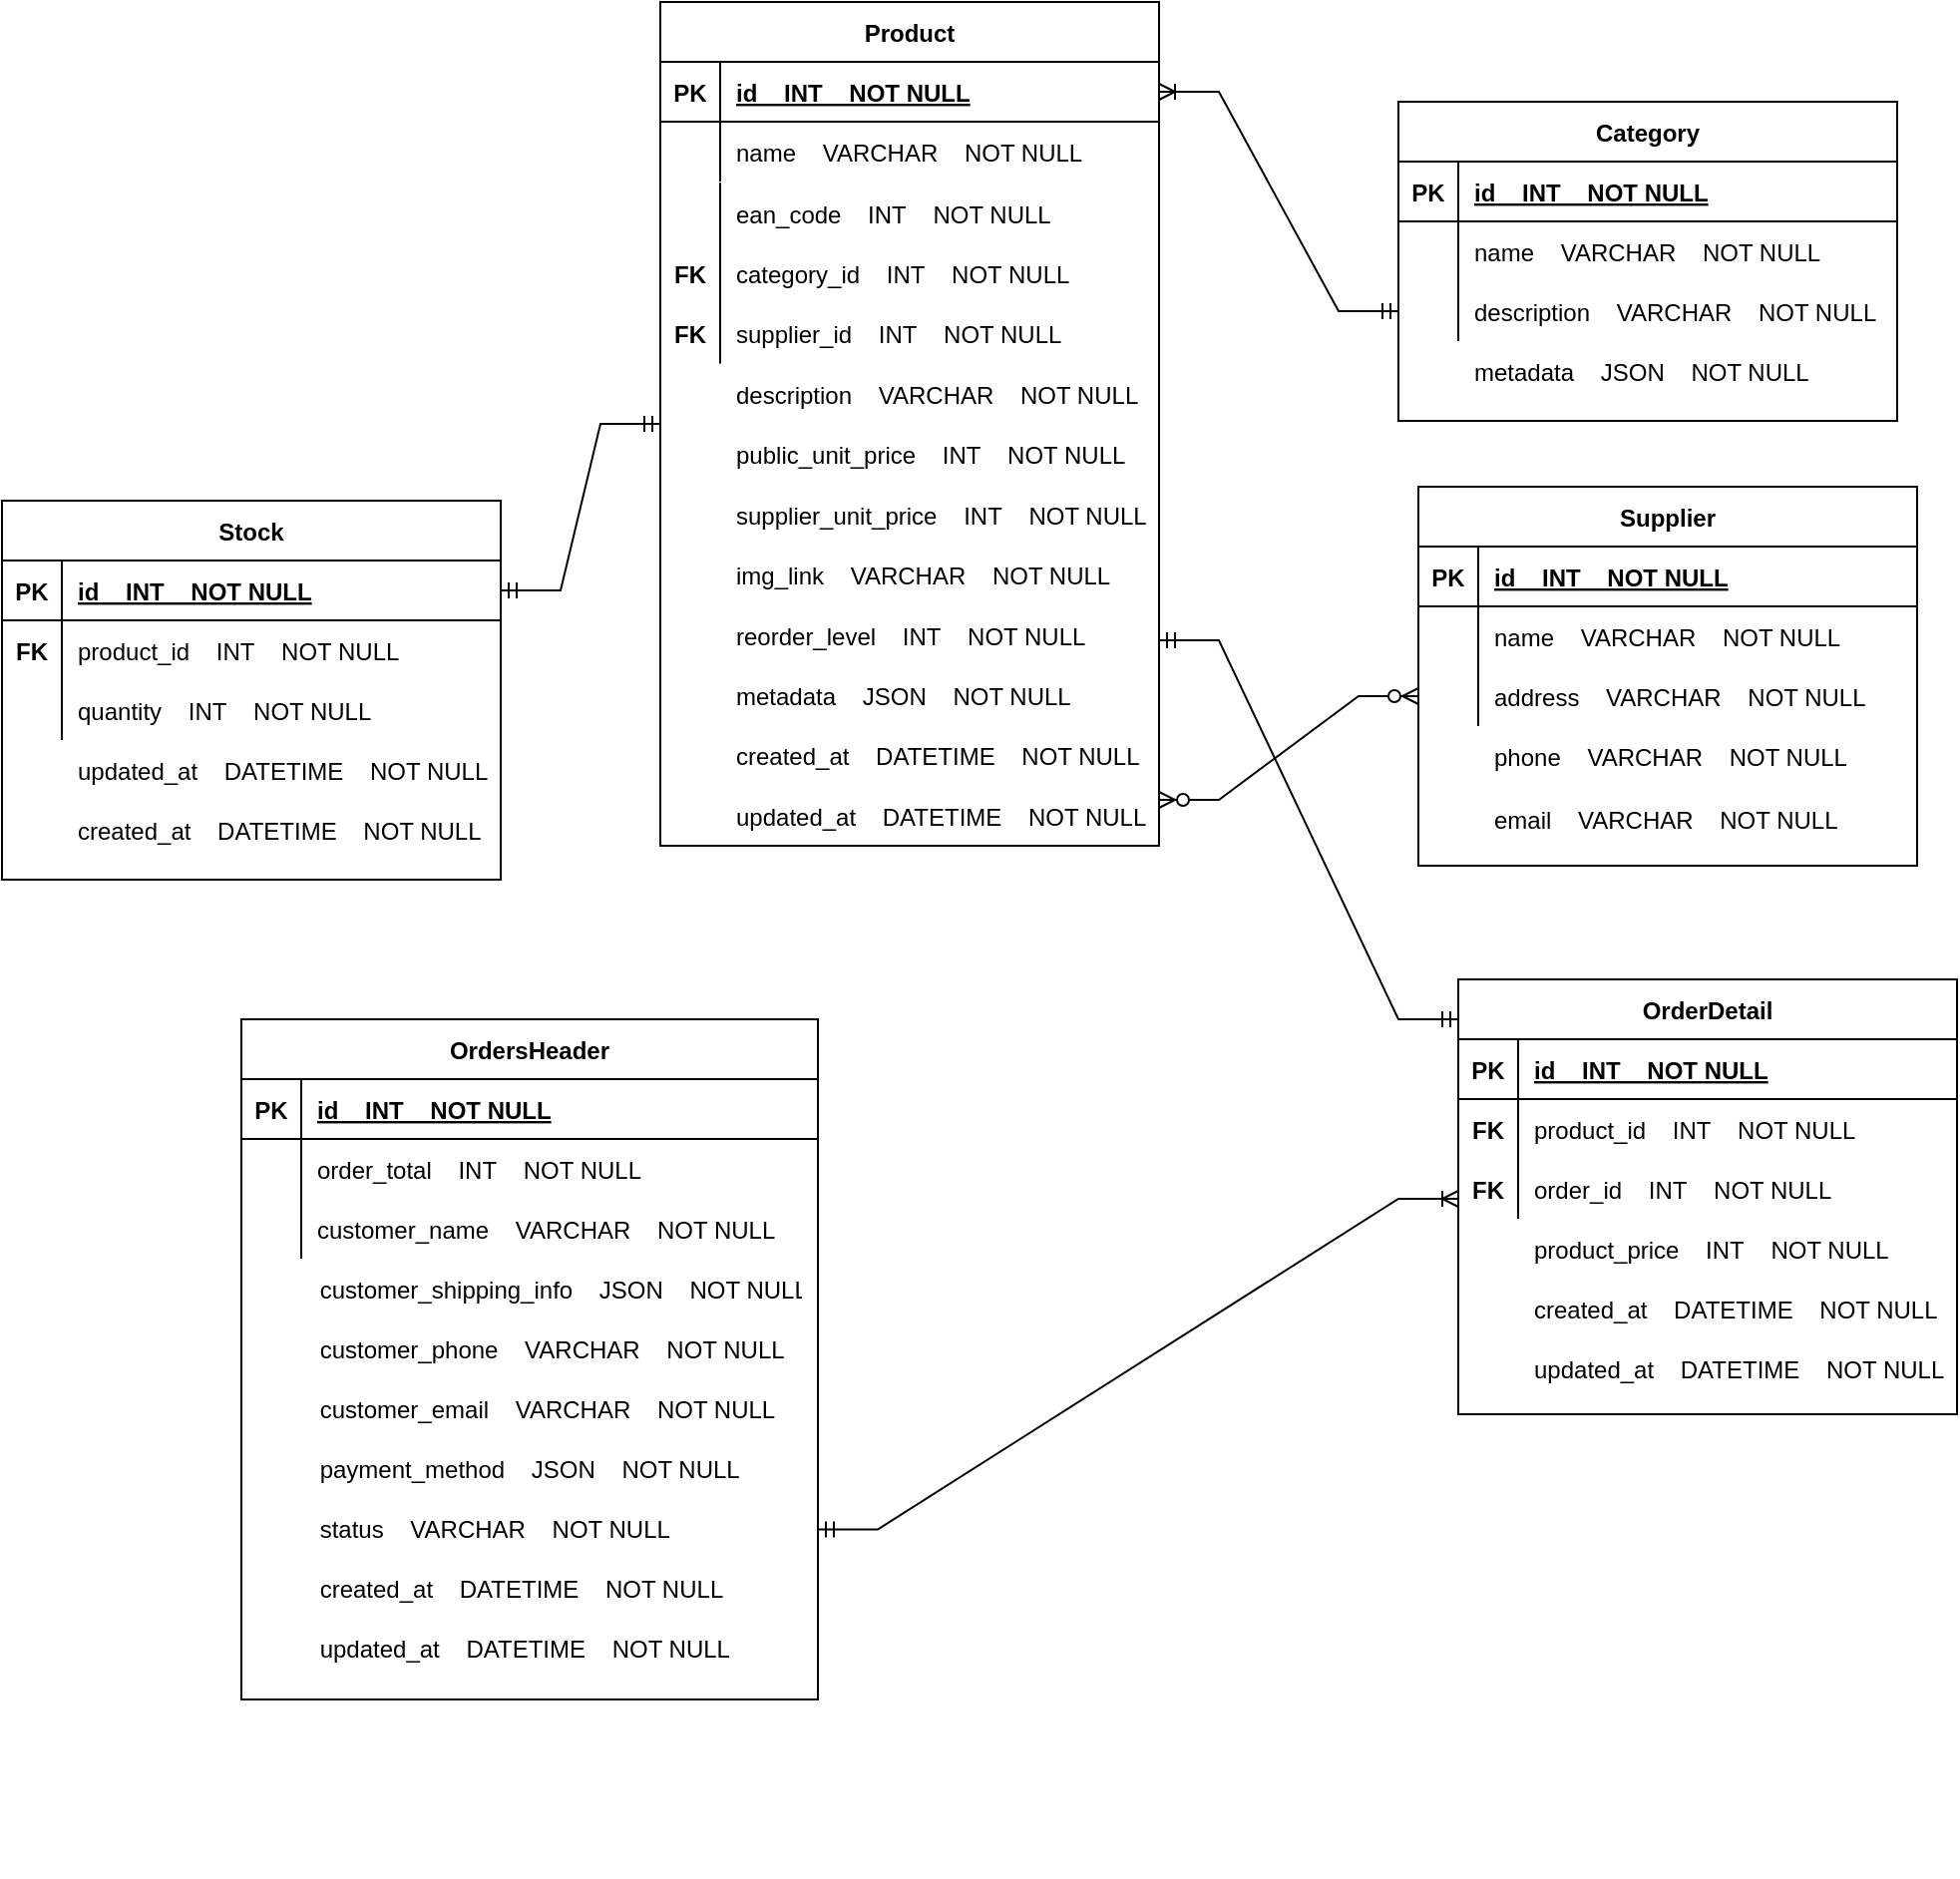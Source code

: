 <mxfile version="26.0.5">
  <diagram id="R2lEEEUBdFMjLlhIrx00" name="Page-1">
    <mxGraphModel dx="1834" dy="624" grid="1" gridSize="10" guides="1" tooltips="1" connect="1" arrows="1" fold="1" page="1" pageScale="1" pageWidth="850" pageHeight="1100" math="0" shadow="0" extFonts="Permanent Marker^https://fonts.googleapis.com/css?family=Permanent+Marker">
      <root>
        <mxCell id="0" />
        <mxCell id="1" parent="0" />
        <mxCell id="oDCol93xk47E9iByFCbb-89" value="" style="group;fontFamily=Helvetica;" parent="1" vertex="1" connectable="0">
          <mxGeometry x="460" y="266.25" width="250" height="236.75" as="geometry" />
        </mxCell>
        <mxCell id="O599vIxPyZ5ag_olLyhW-19" value="" style="group;fontFamily=Helvetica;" vertex="1" connectable="0" parent="oDCol93xk47E9iByFCbb-89">
          <mxGeometry y="6.75" width="250" height="190" as="geometry" />
        </mxCell>
        <mxCell id="C-vyLk0tnHw3VtMMgP7b-13" value="Supplier" style="shape=table;startSize=30;container=1;collapsible=1;childLayout=tableLayout;fixedRows=1;rowLines=0;fontStyle=1;align=center;resizeLast=1;" parent="O599vIxPyZ5ag_olLyhW-19" vertex="1">
          <mxGeometry width="250" height="190" as="geometry" />
        </mxCell>
        <mxCell id="C-vyLk0tnHw3VtMMgP7b-14" value="" style="shape=partialRectangle;collapsible=0;dropTarget=0;pointerEvents=0;fillColor=none;points=[[0,0.5],[1,0.5]];portConstraint=eastwest;top=0;left=0;right=0;bottom=1;fontFamily=Helvetica;" parent="C-vyLk0tnHw3VtMMgP7b-13" vertex="1">
          <mxGeometry y="30" width="250" height="30" as="geometry" />
        </mxCell>
        <mxCell id="C-vyLk0tnHw3VtMMgP7b-15" value="PK" style="shape=partialRectangle;overflow=hidden;connectable=0;fillColor=none;top=0;left=0;bottom=0;right=0;fontStyle=1;fontFamily=Helvetica;" parent="C-vyLk0tnHw3VtMMgP7b-14" vertex="1">
          <mxGeometry width="30" height="30" as="geometry">
            <mxRectangle width="30" height="30" as="alternateBounds" />
          </mxGeometry>
        </mxCell>
        <mxCell id="C-vyLk0tnHw3VtMMgP7b-16" value="id    INT    NOT NULL" style="shape=partialRectangle;overflow=hidden;connectable=0;fillColor=none;top=0;left=0;bottom=0;right=0;align=left;spacingLeft=6;fontStyle=5;fontFamily=Helvetica;" parent="C-vyLk0tnHw3VtMMgP7b-14" vertex="1">
          <mxGeometry x="30" width="220" height="30" as="geometry">
            <mxRectangle width="220" height="30" as="alternateBounds" />
          </mxGeometry>
        </mxCell>
        <mxCell id="C-vyLk0tnHw3VtMMgP7b-17" value="" style="shape=partialRectangle;collapsible=0;dropTarget=0;pointerEvents=0;fillColor=none;points=[[0,0.5],[1,0.5]];portConstraint=eastwest;top=0;left=0;right=0;bottom=0;fontFamily=Helvetica;" parent="C-vyLk0tnHw3VtMMgP7b-13" vertex="1">
          <mxGeometry y="60" width="250" height="30" as="geometry" />
        </mxCell>
        <mxCell id="C-vyLk0tnHw3VtMMgP7b-18" value="" style="shape=partialRectangle;overflow=hidden;connectable=0;fillColor=none;top=0;left=0;bottom=0;right=0;fontFamily=Helvetica;" parent="C-vyLk0tnHw3VtMMgP7b-17" vertex="1">
          <mxGeometry width="30" height="30" as="geometry">
            <mxRectangle width="30" height="30" as="alternateBounds" />
          </mxGeometry>
        </mxCell>
        <mxCell id="C-vyLk0tnHw3VtMMgP7b-19" value="name    VARCHAR    NOT NULL" style="shape=partialRectangle;overflow=hidden;connectable=0;fillColor=none;top=0;left=0;bottom=0;right=0;align=left;spacingLeft=6;fontFamily=Helvetica;" parent="C-vyLk0tnHw3VtMMgP7b-17" vertex="1">
          <mxGeometry x="30" width="220" height="30" as="geometry">
            <mxRectangle width="220" height="30" as="alternateBounds" />
          </mxGeometry>
        </mxCell>
        <mxCell id="C-vyLk0tnHw3VtMMgP7b-20" value="" style="shape=partialRectangle;collapsible=0;dropTarget=0;pointerEvents=0;fillColor=none;points=[[0,0.5],[1,0.5]];portConstraint=eastwest;top=0;left=0;right=0;bottom=0;fontFamily=Helvetica;" parent="C-vyLk0tnHw3VtMMgP7b-13" vertex="1">
          <mxGeometry y="90" width="250" height="30" as="geometry" />
        </mxCell>
        <mxCell id="C-vyLk0tnHw3VtMMgP7b-21" value="" style="shape=partialRectangle;overflow=hidden;connectable=0;fillColor=none;top=0;left=0;bottom=0;right=0;fontFamily=Helvetica;" parent="C-vyLk0tnHw3VtMMgP7b-20" vertex="1">
          <mxGeometry width="30" height="30" as="geometry">
            <mxRectangle width="30" height="30" as="alternateBounds" />
          </mxGeometry>
        </mxCell>
        <mxCell id="C-vyLk0tnHw3VtMMgP7b-22" value="address    VARCHAR    NOT NULL" style="shape=partialRectangle;overflow=hidden;connectable=0;fillColor=none;top=0;left=0;bottom=0;right=0;align=left;spacingLeft=6;fontFamily=Helvetica;" parent="C-vyLk0tnHw3VtMMgP7b-20" vertex="1">
          <mxGeometry x="30" width="220" height="30" as="geometry">
            <mxRectangle width="220" height="30" as="alternateBounds" />
          </mxGeometry>
        </mxCell>
        <mxCell id="O599vIxPyZ5ag_olLyhW-18" value="" style="group;fontFamily=Helvetica;" vertex="1" connectable="0" parent="O599vIxPyZ5ag_olLyhW-19">
          <mxGeometry x="30" y="119.25" width="220" height="63" as="geometry" />
        </mxCell>
        <mxCell id="oDCol93xk47E9iByFCbb-34" value="phone    VARCHAR    NOT NULL" style="shape=partialRectangle;overflow=hidden;connectable=0;fillColor=none;top=0;left=0;bottom=0;right=0;align=left;spacingLeft=6;fontFamily=Helvetica;" parent="O599vIxPyZ5ag_olLyhW-18" vertex="1">
          <mxGeometry width="220" height="31.5" as="geometry">
            <mxRectangle width="220" height="30" as="alternateBounds" />
          </mxGeometry>
        </mxCell>
        <mxCell id="oDCol93xk47E9iByFCbb-35" value="email    VARCHAR    NOT NULL" style="shape=partialRectangle;overflow=hidden;connectable=0;fillColor=none;top=0;left=0;bottom=0;right=0;align=left;spacingLeft=6;fontFamily=Helvetica;" parent="O599vIxPyZ5ag_olLyhW-18" vertex="1">
          <mxGeometry y="31.5" width="220" height="31.5" as="geometry">
            <mxRectangle width="220" height="30" as="alternateBounds" />
          </mxGeometry>
        </mxCell>
        <mxCell id="kDhygVRO_tqBMdC2wP5P-2" value="" style="group;fontFamily=Helvetica;" parent="1" vertex="1" connectable="0">
          <mxGeometry x="80" y="30" width="250" height="423" as="geometry" />
        </mxCell>
        <mxCell id="C-vyLk0tnHw3VtMMgP7b-23" value="Product" style="shape=table;startSize=30;container=1;collapsible=1;childLayout=tableLayout;fixedRows=1;rowLines=0;fontStyle=1;align=center;resizeLast=1;" parent="kDhygVRO_tqBMdC2wP5P-2" vertex="1">
          <mxGeometry width="250" height="423.0" as="geometry">
            <mxRectangle width="90" height="30" as="alternateBounds" />
          </mxGeometry>
        </mxCell>
        <mxCell id="C-vyLk0tnHw3VtMMgP7b-24" value="" style="shape=partialRectangle;collapsible=0;dropTarget=0;pointerEvents=0;fillColor=none;points=[[0,0.5],[1,0.5]];portConstraint=eastwest;top=0;left=0;right=0;bottom=1;fontFamily=Helvetica;" parent="C-vyLk0tnHw3VtMMgP7b-23" vertex="1">
          <mxGeometry y="30" width="250" height="30" as="geometry" />
        </mxCell>
        <mxCell id="C-vyLk0tnHw3VtMMgP7b-25" value="PK" style="shape=partialRectangle;overflow=hidden;connectable=0;fillColor=none;top=0;left=0;bottom=0;right=0;fontStyle=1;fontFamily=Helvetica;" parent="C-vyLk0tnHw3VtMMgP7b-24" vertex="1">
          <mxGeometry width="30" height="30" as="geometry">
            <mxRectangle width="30" height="30" as="alternateBounds" />
          </mxGeometry>
        </mxCell>
        <mxCell id="C-vyLk0tnHw3VtMMgP7b-26" value="id    INT    NOT NULL " style="shape=partialRectangle;overflow=hidden;connectable=0;fillColor=none;top=0;left=0;bottom=0;right=0;align=left;spacingLeft=6;fontStyle=5;fontFamily=Helvetica;" parent="C-vyLk0tnHw3VtMMgP7b-24" vertex="1">
          <mxGeometry x="30" width="220" height="30" as="geometry">
            <mxRectangle width="220" height="30" as="alternateBounds" />
          </mxGeometry>
        </mxCell>
        <mxCell id="C-vyLk0tnHw3VtMMgP7b-27" value="" style="shape=partialRectangle;collapsible=0;dropTarget=0;pointerEvents=0;fillColor=none;points=[[0,0.5],[1,0.5]];portConstraint=eastwest;top=0;left=0;right=0;bottom=0;fontFamily=Helvetica;" parent="C-vyLk0tnHw3VtMMgP7b-23" vertex="1">
          <mxGeometry y="60" width="250" height="30" as="geometry" />
        </mxCell>
        <mxCell id="C-vyLk0tnHw3VtMMgP7b-28" value="" style="shape=partialRectangle;overflow=hidden;connectable=0;fillColor=none;top=0;left=0;bottom=0;right=0;fontFamily=Helvetica;" parent="C-vyLk0tnHw3VtMMgP7b-27" vertex="1">
          <mxGeometry width="30" height="30" as="geometry">
            <mxRectangle width="30" height="30" as="alternateBounds" />
          </mxGeometry>
        </mxCell>
        <mxCell id="C-vyLk0tnHw3VtMMgP7b-29" value="name    VARCHAR    NOT NULL" style="shape=partialRectangle;overflow=hidden;connectable=0;fillColor=none;top=0;left=0;bottom=0;right=0;align=left;spacingLeft=6;fontFamily=Helvetica;" parent="C-vyLk0tnHw3VtMMgP7b-27" vertex="1">
          <mxGeometry x="30" width="220" height="30" as="geometry">
            <mxRectangle width="220" height="30" as="alternateBounds" />
          </mxGeometry>
        </mxCell>
        <mxCell id="oDCol93xk47E9iByFCbb-23" value="description    VARCHAR    NOT NULL" style="shape=partialRectangle;overflow=hidden;connectable=0;fillColor=none;top=0;left=0;bottom=0;right=0;align=left;spacingLeft=6;fontFamily=Helvetica;" parent="kDhygVRO_tqBMdC2wP5P-2" vertex="1">
          <mxGeometry x="30" y="181.286" width="220" height="30.214" as="geometry" />
        </mxCell>
        <mxCell id="oDCol93xk47E9iByFCbb-24" value="public_unit_price    INT    NOT NULL" style="shape=partialRectangle;overflow=hidden;connectable=0;fillColor=none;top=0;left=0;bottom=0;right=0;align=left;spacingLeft=6;fontFamily=Helvetica;" parent="kDhygVRO_tqBMdC2wP5P-2" vertex="1">
          <mxGeometry x="30" y="211.5" width="220" height="30.214" as="geometry" />
        </mxCell>
        <mxCell id="oDCol93xk47E9iByFCbb-25" value="supplier_unit_price    INT    NOT NULL" style="shape=partialRectangle;overflow=hidden;connectable=0;fillColor=none;top=0;left=0;bottom=0;right=0;align=left;spacingLeft=6;fontFamily=Helvetica;" parent="kDhygVRO_tqBMdC2wP5P-2" vertex="1">
          <mxGeometry x="30" y="241.714" width="220" height="30.214" as="geometry" />
        </mxCell>
        <mxCell id="oDCol93xk47E9iByFCbb-26" value="created_at    DATETIME    NOT NULL" style="shape=partialRectangle;overflow=hidden;connectable=0;fillColor=none;top=0;left=0;bottom=0;right=0;align=left;spacingLeft=6;fontFamily=Helvetica;" parent="kDhygVRO_tqBMdC2wP5P-2" vertex="1">
          <mxGeometry x="30" y="362.571" width="220" height="30.214" as="geometry" />
        </mxCell>
        <mxCell id="oDCol93xk47E9iByFCbb-27" value="reorder_level    INT    NOT NULL" style="shape=partialRectangle;overflow=hidden;connectable=0;fillColor=none;top=0;left=0;bottom=0;right=0;align=left;spacingLeft=6;fontFamily=Helvetica;" parent="kDhygVRO_tqBMdC2wP5P-2" vertex="1">
          <mxGeometry x="30" y="302.143" width="220" height="30.214" as="geometry" />
        </mxCell>
        <mxCell id="oDCol93xk47E9iByFCbb-28" value="updated_at    DATETIME    NOT NULL" style="shape=partialRectangle;overflow=hidden;connectable=0;fillColor=none;top=0;left=0;bottom=0;right=0;align=left;spacingLeft=6;fontFamily=Helvetica;" parent="kDhygVRO_tqBMdC2wP5P-2" vertex="1">
          <mxGeometry x="30" y="392.786" width="220" height="30.214" as="geometry" />
        </mxCell>
        <mxCell id="oDCol93xk47E9iByFCbb-29" value="img_link    VARCHAR    NOT NULL" style="shape=partialRectangle;overflow=hidden;connectable=0;fillColor=none;top=0;left=0;bottom=0;right=0;align=left;spacingLeft=6;fontFamily=Helvetica;" parent="kDhygVRO_tqBMdC2wP5P-2" vertex="1">
          <mxGeometry x="30" y="271.929" width="220" height="30.214" as="geometry" />
        </mxCell>
        <mxCell id="oDCol93xk47E9iByFCbb-30" value="metadata    JSON    NOT NULL" style="shape=partialRectangle;overflow=hidden;connectable=0;fillColor=none;top=0;left=0;bottom=0;right=0;align=left;spacingLeft=6;fontFamily=Helvetica;" parent="kDhygVRO_tqBMdC2wP5P-2" vertex="1">
          <mxGeometry x="30" y="332.357" width="220" height="30.214" as="geometry" />
        </mxCell>
        <mxCell id="oDCol93xk47E9iByFCbb-31" value="category_id    INT    NOT NULL" style="shape=partialRectangle;overflow=hidden;connectable=0;fillColor=none;top=0;left=0;bottom=0;right=0;align=left;spacingLeft=6;fontFamily=Helvetica;" parent="kDhygVRO_tqBMdC2wP5P-2" vertex="1">
          <mxGeometry x="30" y="120.857" width="220" height="30.214" as="geometry" />
        </mxCell>
        <mxCell id="oDCol93xk47E9iByFCbb-32" value="supplier_id    INT    NOT NULL" style="shape=partialRectangle;overflow=hidden;connectable=0;fillColor=none;top=0;left=0;bottom=0;right=0;align=left;spacingLeft=6;fontFamily=Helvetica;" parent="kDhygVRO_tqBMdC2wP5P-2" vertex="1">
          <mxGeometry x="30" y="151.071" width="220" height="30.214" as="geometry" />
        </mxCell>
        <mxCell id="oDCol93xk47E9iByFCbb-88" value="ean_code    INT    NOT NULL" style="shape=partialRectangle;overflow=hidden;connectable=0;fillColor=none;top=0;left=0;bottom=0;right=0;align=left;spacingLeft=6;fontFamily=Helvetica;" parent="kDhygVRO_tqBMdC2wP5P-2" vertex="1">
          <mxGeometry x="30" y="90.643" width="220" height="30.214" as="geometry" />
        </mxCell>
        <mxCell id="kDhygVRO_tqBMdC2wP5P-8" value="" style="endArrow=none;html=1;rounded=0;fontFamily=Helvetica;" parent="kDhygVRO_tqBMdC2wP5P-2" edge="1">
          <mxGeometry width="50" height="50" relative="1" as="geometry">
            <mxPoint x="30" y="181.286" as="sourcePoint" />
            <mxPoint x="30" y="90.643" as="targetPoint" />
          </mxGeometry>
        </mxCell>
        <mxCell id="kDhygVRO_tqBMdC2wP5P-10" value="FK" style="shape=partialRectangle;overflow=hidden;connectable=0;fillColor=none;top=0;left=0;bottom=0;right=0;fontStyle=1;" parent="kDhygVRO_tqBMdC2wP5P-2" vertex="1">
          <mxGeometry y="120.857" width="30" height="30.214" as="geometry">
            <mxRectangle width="30" height="30" as="alternateBounds" />
          </mxGeometry>
        </mxCell>
        <mxCell id="kDhygVRO_tqBMdC2wP5P-11" value="FK" style="shape=partialRectangle;overflow=hidden;connectable=0;fillColor=none;top=0;left=0;bottom=0;right=0;fontStyle=1;" parent="kDhygVRO_tqBMdC2wP5P-2" vertex="1">
          <mxGeometry y="151.071" width="30" height="30.214" as="geometry">
            <mxRectangle width="30" height="30" as="alternateBounds" />
          </mxGeometry>
        </mxCell>
        <mxCell id="O599vIxPyZ5ag_olLyhW-17" value="y" style="group;fontFamily=Helvetica;" vertex="1" connectable="0" parent="1">
          <mxGeometry x="450" y="80" width="250" height="160" as="geometry" />
        </mxCell>
        <mxCell id="C-vyLk0tnHw3VtMMgP7b-2" value="Category" style="shape=table;startSize=30;container=1;collapsible=1;childLayout=tableLayout;fixedRows=1;rowLines=0;fontStyle=1;align=center;resizeLast=1;" parent="O599vIxPyZ5ag_olLyhW-17" vertex="1">
          <mxGeometry width="250" height="160" as="geometry" />
        </mxCell>
        <mxCell id="C-vyLk0tnHw3VtMMgP7b-3" value="" style="shape=partialRectangle;collapsible=0;dropTarget=0;pointerEvents=0;fillColor=none;points=[[0,0.5],[1,0.5]];portConstraint=eastwest;top=0;left=0;right=0;bottom=1;fontFamily=Helvetica;" parent="C-vyLk0tnHw3VtMMgP7b-2" vertex="1">
          <mxGeometry y="30" width="250" height="30" as="geometry" />
        </mxCell>
        <mxCell id="C-vyLk0tnHw3VtMMgP7b-4" value="PK" style="shape=partialRectangle;overflow=hidden;connectable=0;fillColor=none;top=0;left=0;bottom=0;right=0;fontStyle=1;fontFamily=Helvetica;" parent="C-vyLk0tnHw3VtMMgP7b-3" vertex="1">
          <mxGeometry width="30" height="30" as="geometry">
            <mxRectangle width="30" height="30" as="alternateBounds" />
          </mxGeometry>
        </mxCell>
        <mxCell id="C-vyLk0tnHw3VtMMgP7b-5" value="id    INT    NOT NULL" style="shape=partialRectangle;overflow=hidden;connectable=0;fillColor=none;top=0;left=0;bottom=0;right=0;align=left;spacingLeft=6;fontStyle=5;fontFamily=Helvetica;" parent="C-vyLk0tnHw3VtMMgP7b-3" vertex="1">
          <mxGeometry x="30" width="220" height="30" as="geometry">
            <mxRectangle width="220" height="30" as="alternateBounds" />
          </mxGeometry>
        </mxCell>
        <mxCell id="C-vyLk0tnHw3VtMMgP7b-6" value="" style="shape=partialRectangle;collapsible=0;dropTarget=0;pointerEvents=0;fillColor=none;points=[[0,0.5],[1,0.5]];portConstraint=eastwest;top=0;left=0;right=0;bottom=0;fontFamily=Helvetica;" parent="C-vyLk0tnHw3VtMMgP7b-2" vertex="1">
          <mxGeometry y="60" width="250" height="30" as="geometry" />
        </mxCell>
        <mxCell id="C-vyLk0tnHw3VtMMgP7b-7" value="" style="shape=partialRectangle;overflow=hidden;connectable=0;fillColor=none;top=0;left=0;bottom=0;right=0;fontFamily=Helvetica;" parent="C-vyLk0tnHw3VtMMgP7b-6" vertex="1">
          <mxGeometry width="30" height="30" as="geometry">
            <mxRectangle width="30" height="30" as="alternateBounds" />
          </mxGeometry>
        </mxCell>
        <mxCell id="C-vyLk0tnHw3VtMMgP7b-8" value="name    VARCHAR    NOT NULL" style="shape=partialRectangle;overflow=hidden;connectable=0;fillColor=none;top=0;left=0;bottom=0;right=0;align=left;spacingLeft=6;fontFamily=Helvetica;" parent="C-vyLk0tnHw3VtMMgP7b-6" vertex="1">
          <mxGeometry x="30" width="220" height="30" as="geometry">
            <mxRectangle width="220" height="30" as="alternateBounds" />
          </mxGeometry>
        </mxCell>
        <mxCell id="C-vyLk0tnHw3VtMMgP7b-9" value="" style="shape=partialRectangle;collapsible=0;dropTarget=0;pointerEvents=0;fillColor=none;points=[[0,0.5],[1,0.5]];portConstraint=eastwest;top=0;left=0;right=0;bottom=0;fontFamily=Helvetica;" parent="C-vyLk0tnHw3VtMMgP7b-2" vertex="1">
          <mxGeometry y="90" width="250" height="30" as="geometry" />
        </mxCell>
        <mxCell id="C-vyLk0tnHw3VtMMgP7b-10" value="" style="shape=partialRectangle;overflow=hidden;connectable=0;fillColor=none;top=0;left=0;bottom=0;right=0;fontFamily=Helvetica;" parent="C-vyLk0tnHw3VtMMgP7b-9" vertex="1">
          <mxGeometry width="30" height="30" as="geometry">
            <mxRectangle width="30" height="30" as="alternateBounds" />
          </mxGeometry>
        </mxCell>
        <mxCell id="C-vyLk0tnHw3VtMMgP7b-11" value="description    VARCHAR    NOT NULL" style="shape=partialRectangle;overflow=hidden;connectable=0;fillColor=none;top=0;left=0;bottom=0;right=0;align=left;spacingLeft=6;fontFamily=Helvetica;" parent="C-vyLk0tnHw3VtMMgP7b-9" vertex="1">
          <mxGeometry x="30" width="220" height="30" as="geometry">
            <mxRectangle width="220" height="30" as="alternateBounds" />
          </mxGeometry>
        </mxCell>
        <mxCell id="oDCol93xk47E9iByFCbb-91" value="metadata    JSON    NOT NULL" style="shape=partialRectangle;overflow=hidden;connectable=0;fillColor=none;top=0;left=0;bottom=0;right=0;align=left;spacingLeft=6;fontFamily=Helvetica;" parent="O599vIxPyZ5ag_olLyhW-17" vertex="1">
          <mxGeometry x="30" y="120" width="220" height="30" as="geometry">
            <mxRectangle width="220" height="30" as="alternateBounds" />
          </mxGeometry>
        </mxCell>
        <mxCell id="O599vIxPyZ5ag_olLyhW-20" value="" style="group;fontFamily=Helvetica;" vertex="1" connectable="0" parent="1">
          <mxGeometry x="-250" y="280" width="402" height="610" as="geometry" />
        </mxCell>
        <mxCell id="oDCol93xk47E9iByFCbb-37" value="Stock" style="shape=table;startSize=30;container=1;collapsible=1;childLayout=tableLayout;fixedRows=1;rowLines=0;fontStyle=1;align=center;resizeLast=1;" parent="O599vIxPyZ5ag_olLyhW-20" vertex="1">
          <mxGeometry width="250" height="190" as="geometry" />
        </mxCell>
        <mxCell id="oDCol93xk47E9iByFCbb-38" value="" style="shape=partialRectangle;collapsible=0;dropTarget=0;pointerEvents=0;fillColor=none;points=[[0,0.5],[1,0.5]];portConstraint=eastwest;top=0;left=0;right=0;bottom=1;fontFamily=Helvetica;" parent="oDCol93xk47E9iByFCbb-37" vertex="1">
          <mxGeometry y="30" width="250" height="30" as="geometry" />
        </mxCell>
        <mxCell id="oDCol93xk47E9iByFCbb-39" value="PK" style="shape=partialRectangle;overflow=hidden;connectable=0;fillColor=none;top=0;left=0;bottom=0;right=0;fontStyle=1;fontFamily=Helvetica;" parent="oDCol93xk47E9iByFCbb-38" vertex="1">
          <mxGeometry width="30" height="30" as="geometry">
            <mxRectangle width="30" height="30" as="alternateBounds" />
          </mxGeometry>
        </mxCell>
        <mxCell id="oDCol93xk47E9iByFCbb-40" value="id    INT    NOT NULL" style="shape=partialRectangle;overflow=hidden;connectable=0;fillColor=none;top=0;left=0;bottom=0;right=0;align=left;spacingLeft=6;fontStyle=5;fontFamily=Helvetica;" parent="oDCol93xk47E9iByFCbb-38" vertex="1">
          <mxGeometry x="30" width="220" height="30" as="geometry">
            <mxRectangle width="220" height="30" as="alternateBounds" />
          </mxGeometry>
        </mxCell>
        <mxCell id="oDCol93xk47E9iByFCbb-41" value="" style="shape=partialRectangle;collapsible=0;dropTarget=0;pointerEvents=0;fillColor=none;points=[[0,0.5],[1,0.5]];portConstraint=eastwest;top=0;left=0;right=0;bottom=0;fontFamily=Helvetica;" parent="oDCol93xk47E9iByFCbb-37" vertex="1">
          <mxGeometry y="60" width="250" height="30" as="geometry" />
        </mxCell>
        <mxCell id="oDCol93xk47E9iByFCbb-42" value="" style="shape=partialRectangle;overflow=hidden;connectable=0;fillColor=none;top=0;left=0;bottom=0;right=0;fontFamily=Helvetica;" parent="oDCol93xk47E9iByFCbb-41" vertex="1">
          <mxGeometry width="30" height="30" as="geometry">
            <mxRectangle width="30" height="30" as="alternateBounds" />
          </mxGeometry>
        </mxCell>
        <mxCell id="oDCol93xk47E9iByFCbb-43" value="product_id    INT    NOT NULL" style="shape=partialRectangle;overflow=hidden;connectable=0;fillColor=none;top=0;left=0;bottom=0;right=0;align=left;spacingLeft=6;fontFamily=Helvetica;" parent="oDCol93xk47E9iByFCbb-41" vertex="1">
          <mxGeometry x="30" width="220" height="30" as="geometry">
            <mxRectangle width="220" height="30" as="alternateBounds" />
          </mxGeometry>
        </mxCell>
        <mxCell id="oDCol93xk47E9iByFCbb-44" value="" style="shape=partialRectangle;collapsible=0;dropTarget=0;pointerEvents=0;fillColor=none;points=[[0,0.5],[1,0.5]];portConstraint=eastwest;top=0;left=0;right=0;bottom=0;fontFamily=Helvetica;" parent="oDCol93xk47E9iByFCbb-37" vertex="1">
          <mxGeometry y="90" width="250" height="30" as="geometry" />
        </mxCell>
        <mxCell id="oDCol93xk47E9iByFCbb-45" value="" style="shape=partialRectangle;overflow=hidden;connectable=0;fillColor=none;top=0;left=0;bottom=0;right=0;fontFamily=Helvetica;" parent="oDCol93xk47E9iByFCbb-44" vertex="1">
          <mxGeometry width="30" height="30" as="geometry">
            <mxRectangle width="30" height="30" as="alternateBounds" />
          </mxGeometry>
        </mxCell>
        <mxCell id="oDCol93xk47E9iByFCbb-46" value="quantity    INT    NOT NULL" style="shape=partialRectangle;overflow=hidden;connectable=0;fillColor=none;top=0;left=0;bottom=0;right=0;align=left;spacingLeft=6;fontFamily=Helvetica;" parent="oDCol93xk47E9iByFCbb-44" vertex="1">
          <mxGeometry x="30" width="220" height="30" as="geometry">
            <mxRectangle width="220" height="30" as="alternateBounds" />
          </mxGeometry>
        </mxCell>
        <mxCell id="oDCol93xk47E9iByFCbb-67" value="updated_at    DATETIME    NOT NULL" style="shape=partialRectangle;overflow=hidden;connectable=0;fillColor=none;top=0;left=0;bottom=0;right=0;align=left;spacingLeft=6;fontFamily=Helvetica;" parent="O599vIxPyZ5ag_olLyhW-20" vertex="1">
          <mxGeometry x="30" y="120" width="220" height="30" as="geometry">
            <mxRectangle width="220" height="30" as="alternateBounds" />
          </mxGeometry>
        </mxCell>
        <mxCell id="oDCol93xk47E9iByFCbb-68" value="created_at    DATETIME    NOT NULL" style="shape=partialRectangle;overflow=hidden;connectable=0;fillColor=none;top=0;left=0;bottom=0;right=0;align=left;spacingLeft=6;fontFamily=Helvetica;" parent="O599vIxPyZ5ag_olLyhW-20" vertex="1">
          <mxGeometry x="30" y="150" width="220" height="30" as="geometry">
            <mxRectangle width="220" height="30" as="alternateBounds" />
          </mxGeometry>
        </mxCell>
        <mxCell id="kDhygVRO_tqBMdC2wP5P-15" value="FK" style="shape=partialRectangle;overflow=hidden;connectable=0;fillColor=none;top=0;left=0;bottom=0;right=0;fontStyle=1;" parent="O599vIxPyZ5ag_olLyhW-20" vertex="1">
          <mxGeometry y="60" width="30" height="30" as="geometry">
            <mxRectangle width="30" height="30" as="alternateBounds" />
          </mxGeometry>
        </mxCell>
        <mxCell id="oDCol93xk47E9iByFCbb-70" value="" style="group;fontFamily=Helvetica;" parent="O599vIxPyZ5ag_olLyhW-20" vertex="1" connectable="0">
          <mxGeometry x="110" y="330" width="282" height="360" as="geometry" />
        </mxCell>
        <mxCell id="O599vIxPyZ5ag_olLyhW-22" value="" style="group;fontFamily=Helvetica;" vertex="1" connectable="0" parent="oDCol93xk47E9iByFCbb-70">
          <mxGeometry x="10" y="-70" width="289" height="341" as="geometry" />
        </mxCell>
        <mxCell id="oDCol93xk47E9iByFCbb-58" value="customer_shipping_info    JSON    NOT NULL" style="shape=partialRectangle;overflow=hidden;connectable=0;fillColor=none;top=0;left=0;bottom=0;right=0;align=left;spacingLeft=6;fontFamily=Helvetica;" parent="O599vIxPyZ5ag_olLyhW-22" vertex="1">
          <mxGeometry x="31.333" y="120" width="250.667" height="30" as="geometry">
            <mxRectangle width="240" height="30" as="alternateBounds" />
          </mxGeometry>
        </mxCell>
        <mxCell id="oDCol93xk47E9iByFCbb-59" value="customer_phone    VARCHAR    NOT NULL" style="shape=partialRectangle;overflow=hidden;connectable=0;fillColor=none;top=0;left=0;bottom=0;right=0;align=left;spacingLeft=6;fontFamily=Helvetica;" parent="O599vIxPyZ5ag_olLyhW-22" vertex="1">
          <mxGeometry x="31.333" y="150" width="250.667" height="30" as="geometry">
            <mxRectangle width="240" height="30" as="alternateBounds" />
          </mxGeometry>
        </mxCell>
        <mxCell id="oDCol93xk47E9iByFCbb-60" value="customer_email    VARCHAR    NOT NULL" style="shape=partialRectangle;overflow=hidden;connectable=0;fillColor=none;top=0;left=0;bottom=0;right=0;align=left;spacingLeft=6;fontFamily=Helvetica;" parent="O599vIxPyZ5ag_olLyhW-22" vertex="1">
          <mxGeometry x="31.33" y="180" width="250.67" height="30" as="geometry">
            <mxRectangle width="240" height="30" as="alternateBounds" />
          </mxGeometry>
        </mxCell>
        <mxCell id="oDCol93xk47E9iByFCbb-61" value="payment_method    JSON    NOT NULL" style="shape=partialRectangle;overflow=hidden;connectable=0;fillColor=none;top=0;left=0;bottom=0;right=0;align=left;spacingLeft=6;fontFamily=Helvetica;" parent="O599vIxPyZ5ag_olLyhW-22" vertex="1">
          <mxGeometry x="31.333" y="210" width="250.667" height="30" as="geometry">
            <mxRectangle width="240" height="30" as="alternateBounds" />
          </mxGeometry>
        </mxCell>
        <mxCell id="oDCol93xk47E9iByFCbb-62" value="status    VARCHAR    NOT NULL" style="shape=partialRectangle;overflow=hidden;connectable=0;fillColor=none;top=0;left=0;bottom=0;right=0;align=left;spacingLeft=6;fontFamily=Helvetica;" parent="O599vIxPyZ5ag_olLyhW-22" vertex="1">
          <mxGeometry x="31.333" y="240" width="250.667" height="30" as="geometry">
            <mxRectangle width="240" height="30" as="alternateBounds" />
          </mxGeometry>
        </mxCell>
        <mxCell id="oDCol93xk47E9iByFCbb-63" value="created_at    DATETIME    NOT NULL" style="shape=partialRectangle;overflow=hidden;connectable=0;fillColor=none;top=0;left=0;bottom=0;right=0;align=left;spacingLeft=6;fontFamily=Helvetica;" parent="O599vIxPyZ5ag_olLyhW-22" vertex="1">
          <mxGeometry x="31.333" y="270" width="250.667" height="30" as="geometry">
            <mxRectangle width="240" height="30" as="alternateBounds" />
          </mxGeometry>
        </mxCell>
        <mxCell id="oDCol93xk47E9iByFCbb-69" value="updated_at    DATETIME    NOT NULL" style="shape=partialRectangle;overflow=hidden;connectable=0;fillColor=none;top=0;left=0;bottom=0;right=0;align=left;spacingLeft=6;fontFamily=Helvetica;" parent="O599vIxPyZ5ag_olLyhW-22" vertex="1">
          <mxGeometry x="31.333" y="300" width="250.667" height="30" as="geometry">
            <mxRectangle width="240" height="30" as="alternateBounds" />
          </mxGeometry>
        </mxCell>
        <mxCell id="oDCol93xk47E9iByFCbb-48" value="OrdersHeader" style="shape=table;startSize=30;container=1;collapsible=1;childLayout=tableLayout;fixedRows=1;rowLines=0;fontStyle=1;align=center;resizeLast=1;" parent="O599vIxPyZ5ag_olLyhW-22" vertex="1">
          <mxGeometry width="289" height="341" as="geometry" />
        </mxCell>
        <mxCell id="oDCol93xk47E9iByFCbb-49" value="" style="shape=partialRectangle;collapsible=0;dropTarget=0;pointerEvents=0;fillColor=none;points=[[0,0.5],[1,0.5]];portConstraint=eastwest;top=0;left=0;right=0;bottom=1;fontFamily=Helvetica;" parent="oDCol93xk47E9iByFCbb-48" vertex="1">
          <mxGeometry y="30" width="289" height="30" as="geometry" />
        </mxCell>
        <mxCell id="oDCol93xk47E9iByFCbb-50" value="PK" style="shape=partialRectangle;overflow=hidden;connectable=0;fillColor=none;top=0;left=0;bottom=0;right=0;fontStyle=1;fontFamily=Helvetica;" parent="oDCol93xk47E9iByFCbb-49" vertex="1">
          <mxGeometry width="30" height="30" as="geometry">
            <mxRectangle width="30" height="30" as="alternateBounds" />
          </mxGeometry>
        </mxCell>
        <mxCell id="oDCol93xk47E9iByFCbb-51" value="id    INT    NOT NULL" style="shape=partialRectangle;overflow=hidden;connectable=0;fillColor=none;top=0;left=0;bottom=0;right=0;align=left;spacingLeft=6;fontStyle=5;fontFamily=Helvetica;" parent="oDCol93xk47E9iByFCbb-49" vertex="1">
          <mxGeometry x="30" width="259" height="30" as="geometry">
            <mxRectangle width="259" height="30" as="alternateBounds" />
          </mxGeometry>
        </mxCell>
        <mxCell id="oDCol93xk47E9iByFCbb-52" value="" style="shape=partialRectangle;collapsible=0;dropTarget=0;pointerEvents=0;fillColor=none;points=[[0,0.5],[1,0.5]];portConstraint=eastwest;top=0;left=0;right=0;bottom=0;fontFamily=Helvetica;" parent="oDCol93xk47E9iByFCbb-48" vertex="1">
          <mxGeometry y="60" width="289" height="30" as="geometry" />
        </mxCell>
        <mxCell id="oDCol93xk47E9iByFCbb-53" value="" style="shape=partialRectangle;overflow=hidden;connectable=0;fillColor=none;top=0;left=0;bottom=0;right=0;fontFamily=Helvetica;" parent="oDCol93xk47E9iByFCbb-52" vertex="1">
          <mxGeometry width="30" height="30" as="geometry">
            <mxRectangle width="30" height="30" as="alternateBounds" />
          </mxGeometry>
        </mxCell>
        <mxCell id="oDCol93xk47E9iByFCbb-54" value="order_total    INT    NOT NULL" style="shape=partialRectangle;overflow=hidden;connectable=0;fillColor=none;top=0;left=0;bottom=0;right=0;align=left;spacingLeft=6;fontFamily=Helvetica;" parent="oDCol93xk47E9iByFCbb-52" vertex="1">
          <mxGeometry x="30" width="259" height="30" as="geometry">
            <mxRectangle width="259" height="30" as="alternateBounds" />
          </mxGeometry>
        </mxCell>
        <mxCell id="oDCol93xk47E9iByFCbb-55" value="" style="shape=partialRectangle;collapsible=0;dropTarget=0;pointerEvents=0;fillColor=none;points=[[0,0.5],[1,0.5]];portConstraint=eastwest;top=0;left=0;right=0;bottom=0;fontFamily=Helvetica;" parent="oDCol93xk47E9iByFCbb-48" vertex="1">
          <mxGeometry y="90" width="289" height="30" as="geometry" />
        </mxCell>
        <mxCell id="oDCol93xk47E9iByFCbb-56" value="" style="shape=partialRectangle;overflow=hidden;connectable=0;fillColor=none;top=0;left=0;bottom=0;right=0;fontFamily=Helvetica;" parent="oDCol93xk47E9iByFCbb-55" vertex="1">
          <mxGeometry width="30" height="30" as="geometry">
            <mxRectangle width="30" height="30" as="alternateBounds" />
          </mxGeometry>
        </mxCell>
        <mxCell id="oDCol93xk47E9iByFCbb-57" value="customer_name    VARCHAR    NOT NULL" style="shape=partialRectangle;overflow=hidden;connectable=0;fillColor=none;top=0;left=0;bottom=0;right=0;align=left;spacingLeft=6;fontFamily=Helvetica;" parent="oDCol93xk47E9iByFCbb-55" vertex="1">
          <mxGeometry x="30" width="259" height="30" as="geometry">
            <mxRectangle width="259" height="30" as="alternateBounds" />
          </mxGeometry>
        </mxCell>
        <mxCell id="O599vIxPyZ5ag_olLyhW-21" value="" style="group;fontFamily=Helvetica;" vertex="1" connectable="0" parent="1">
          <mxGeometry x="480" y="520" width="250" height="218" as="geometry" />
        </mxCell>
        <mxCell id="oDCol93xk47E9iByFCbb-73" value="OrderDetail" style="shape=table;startSize=30;container=1;collapsible=1;childLayout=tableLayout;fixedRows=1;rowLines=0;fontStyle=1;align=center;resizeLast=1;" parent="O599vIxPyZ5ag_olLyhW-21" vertex="1">
          <mxGeometry width="250" height="218" as="geometry" />
        </mxCell>
        <mxCell id="oDCol93xk47E9iByFCbb-74" value="" style="shape=partialRectangle;collapsible=0;dropTarget=0;pointerEvents=0;fillColor=none;points=[[0,0.5],[1,0.5]];portConstraint=eastwest;top=0;left=0;right=0;bottom=1;fontFamily=Helvetica;" parent="oDCol93xk47E9iByFCbb-73" vertex="1">
          <mxGeometry y="30" width="250" height="30" as="geometry" />
        </mxCell>
        <mxCell id="oDCol93xk47E9iByFCbb-75" value="PK" style="shape=partialRectangle;overflow=hidden;connectable=0;fillColor=none;top=0;left=0;bottom=0;right=0;fontStyle=1;fontFamily=Helvetica;" parent="oDCol93xk47E9iByFCbb-74" vertex="1">
          <mxGeometry width="30" height="30" as="geometry">
            <mxRectangle width="30" height="30" as="alternateBounds" />
          </mxGeometry>
        </mxCell>
        <mxCell id="oDCol93xk47E9iByFCbb-76" value="id    INT    NOT NULL" style="shape=partialRectangle;overflow=hidden;connectable=0;fillColor=none;top=0;left=0;bottom=0;right=0;align=left;spacingLeft=6;fontStyle=5;fontFamily=Helvetica;" parent="oDCol93xk47E9iByFCbb-74" vertex="1">
          <mxGeometry x="30" width="220" height="30" as="geometry">
            <mxRectangle width="220" height="30" as="alternateBounds" />
          </mxGeometry>
        </mxCell>
        <mxCell id="oDCol93xk47E9iByFCbb-77" value="" style="shape=partialRectangle;collapsible=0;dropTarget=0;pointerEvents=0;fillColor=none;points=[[0,0.5],[1,0.5]];portConstraint=eastwest;top=0;left=0;right=0;bottom=0;fontFamily=Helvetica;" parent="oDCol93xk47E9iByFCbb-73" vertex="1">
          <mxGeometry y="60" width="250" height="30" as="geometry" />
        </mxCell>
        <mxCell id="oDCol93xk47E9iByFCbb-78" value="" style="shape=partialRectangle;overflow=hidden;connectable=0;fillColor=none;top=0;left=0;bottom=0;right=0;fontFamily=Helvetica;" parent="oDCol93xk47E9iByFCbb-77" vertex="1">
          <mxGeometry width="30" height="30" as="geometry">
            <mxRectangle width="30" height="30" as="alternateBounds" />
          </mxGeometry>
        </mxCell>
        <mxCell id="oDCol93xk47E9iByFCbb-79" value="product_id    INT    NOT NULL" style="shape=partialRectangle;overflow=hidden;connectable=0;fillColor=none;top=0;left=0;bottom=0;right=0;align=left;spacingLeft=6;fontFamily=Helvetica;" parent="oDCol93xk47E9iByFCbb-77" vertex="1">
          <mxGeometry x="30" width="220" height="30" as="geometry">
            <mxRectangle width="220" height="30" as="alternateBounds" />
          </mxGeometry>
        </mxCell>
        <mxCell id="oDCol93xk47E9iByFCbb-80" value="" style="shape=partialRectangle;collapsible=0;dropTarget=0;pointerEvents=0;fillColor=none;points=[[0,0.5],[1,0.5]];portConstraint=eastwest;top=0;left=0;right=0;bottom=0;fontFamily=Helvetica;" parent="oDCol93xk47E9iByFCbb-73" vertex="1">
          <mxGeometry y="90" width="250" height="30" as="geometry" />
        </mxCell>
        <mxCell id="oDCol93xk47E9iByFCbb-81" value="" style="shape=partialRectangle;overflow=hidden;connectable=0;fillColor=none;top=0;left=0;bottom=0;right=0;fontFamily=Helvetica;" parent="oDCol93xk47E9iByFCbb-80" vertex="1">
          <mxGeometry width="30" height="30" as="geometry">
            <mxRectangle width="30" height="30" as="alternateBounds" />
          </mxGeometry>
        </mxCell>
        <mxCell id="oDCol93xk47E9iByFCbb-82" value="order_id    INT    NOT NULL" style="shape=partialRectangle;overflow=hidden;connectable=0;fillColor=none;top=0;left=0;bottom=0;right=0;align=left;spacingLeft=6;fontFamily=Helvetica;" parent="oDCol93xk47E9iByFCbb-80" vertex="1">
          <mxGeometry x="30" width="220" height="30" as="geometry">
            <mxRectangle width="220" height="30" as="alternateBounds" />
          </mxGeometry>
        </mxCell>
        <mxCell id="oDCol93xk47E9iByFCbb-83" value="product_price    INT    NOT NULL" style="shape=partialRectangle;overflow=hidden;connectable=0;fillColor=none;top=0;left=0;bottom=0;right=0;align=left;spacingLeft=6;fontFamily=Helvetica;" parent="O599vIxPyZ5ag_olLyhW-21" vertex="1">
          <mxGeometry x="30" y="120" width="220" height="30" as="geometry">
            <mxRectangle width="220" height="30" as="alternateBounds" />
          </mxGeometry>
        </mxCell>
        <mxCell id="oDCol93xk47E9iByFCbb-84" value="created_at    DATETIME    NOT NULL" style="shape=partialRectangle;overflow=hidden;connectable=0;fillColor=none;top=0;left=0;bottom=0;right=0;align=left;spacingLeft=6;fontFamily=Helvetica;" parent="O599vIxPyZ5ag_olLyhW-21" vertex="1">
          <mxGeometry x="30" y="150" width="220" height="30" as="geometry">
            <mxRectangle width="220" height="30" as="alternateBounds" />
          </mxGeometry>
        </mxCell>
        <mxCell id="oDCol93xk47E9iByFCbb-85" value="updated_at    DATETIME    NOT NULL" style="shape=partialRectangle;overflow=hidden;connectable=0;fillColor=none;top=0;left=0;bottom=0;right=0;align=left;spacingLeft=6;fontFamily=Helvetica;" parent="O599vIxPyZ5ag_olLyhW-21" vertex="1">
          <mxGeometry x="30" y="180" width="220" height="30" as="geometry">
            <mxRectangle width="220" height="30" as="alternateBounds" />
          </mxGeometry>
        </mxCell>
        <mxCell id="O599vIxPyZ5ag_olLyhW-14" value="FK" style="shape=partialRectangle;overflow=hidden;connectable=0;fillColor=none;top=0;left=0;bottom=0;right=0;fontStyle=1;" vertex="1" parent="O599vIxPyZ5ag_olLyhW-21">
          <mxGeometry y="90" width="30" height="30" as="geometry">
            <mxRectangle width="30" height="30" as="alternateBounds" />
          </mxGeometry>
        </mxCell>
        <mxCell id="O599vIxPyZ5ag_olLyhW-15" value="FK" style="shape=partialRectangle;overflow=hidden;connectable=0;fillColor=none;top=0;left=0;bottom=0;right=0;fontStyle=1;" vertex="1" parent="O599vIxPyZ5ag_olLyhW-21">
          <mxGeometry y="60" width="30" height="30" as="geometry">
            <mxRectangle width="30" height="30" as="alternateBounds" />
          </mxGeometry>
        </mxCell>
        <mxCell id="O599vIxPyZ5ag_olLyhW-28" value="" style="edgeStyle=entityRelationEdgeStyle;fontSize=12;html=1;endArrow=ERoneToMany;startArrow=ERmandOne;rounded=0;exitX=0;exitY=0.5;exitDx=0;exitDy=0;entryX=1;entryY=0.5;entryDx=0;entryDy=0;fontFamily=Helvetica;" edge="1" parent="1" source="C-vyLk0tnHw3VtMMgP7b-9" target="C-vyLk0tnHw3VtMMgP7b-24">
          <mxGeometry width="100" height="100" relative="1" as="geometry">
            <mxPoint x="770" y="640" as="sourcePoint" />
            <mxPoint x="870" y="540" as="targetPoint" />
          </mxGeometry>
        </mxCell>
        <mxCell id="O599vIxPyZ5ag_olLyhW-29" value="" style="edgeStyle=entityRelationEdgeStyle;fontSize=12;html=1;endArrow=ERzeroToMany;endFill=1;startArrow=ERzeroToMany;rounded=0;entryX=0;entryY=0.5;entryDx=0;entryDy=0;fontFamily=Helvetica;" edge="1" parent="1" target="C-vyLk0tnHw3VtMMgP7b-20">
          <mxGeometry width="100" height="100" relative="1" as="geometry">
            <mxPoint x="330" y="430" as="sourcePoint" />
            <mxPoint x="470" y="350" as="targetPoint" />
          </mxGeometry>
        </mxCell>
        <mxCell id="O599vIxPyZ5ag_olLyhW-31" value="" style="edgeStyle=entityRelationEdgeStyle;fontSize=12;html=1;endArrow=ERmandOne;startArrow=ERmandOne;rounded=0;exitX=1;exitY=0.5;exitDx=0;exitDy=0;entryX=0;entryY=0.5;entryDx=0;entryDy=0;fontFamily=Helvetica;" edge="1" parent="1" source="oDCol93xk47E9iByFCbb-38" target="C-vyLk0tnHw3VtMMgP7b-23">
          <mxGeometry width="100" height="100" relative="1" as="geometry">
            <mxPoint x="20" y="610" as="sourcePoint" />
            <mxPoint x="110" y="260" as="targetPoint" />
            <Array as="points">
              <mxPoint x="-330" y="447" />
              <mxPoint x="-175" y="457" />
              <mxPoint x="-145" y="347" />
              <mxPoint x="-145" y="367" />
              <mxPoint x="-170" y="337" />
            </Array>
          </mxGeometry>
        </mxCell>
        <mxCell id="O599vIxPyZ5ag_olLyhW-33" value="" style="edgeStyle=entityRelationEdgeStyle;fontSize=12;html=1;endArrow=ERoneToMany;startArrow=ERmandOne;rounded=0;exitX=1;exitY=0.75;exitDx=0;exitDy=0;fontFamily=Helvetica;" edge="1" parent="1" source="oDCol93xk47E9iByFCbb-48">
          <mxGeometry width="100" height="100" relative="1" as="geometry">
            <mxPoint x="280" y="910" as="sourcePoint" />
            <mxPoint x="480" y="630" as="targetPoint" />
          </mxGeometry>
        </mxCell>
        <mxCell id="O599vIxPyZ5ag_olLyhW-39" value="" style="edgeStyle=entityRelationEdgeStyle;fontSize=12;html=1;endArrow=ERmandOne;startArrow=ERmandOne;rounded=0;fontFamily=Helvetica;" edge="1" parent="1">
          <mxGeometry width="100" height="100" relative="1" as="geometry">
            <mxPoint x="330" y="350" as="sourcePoint" />
            <mxPoint x="480" y="540" as="targetPoint" />
          </mxGeometry>
        </mxCell>
      </root>
    </mxGraphModel>
  </diagram>
</mxfile>
